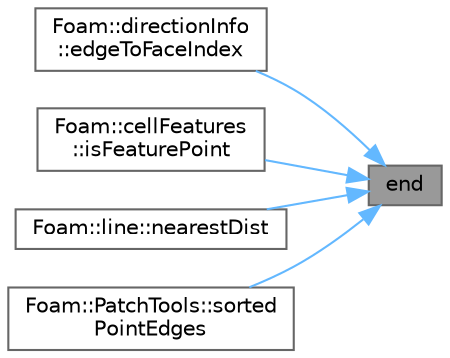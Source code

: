 digraph "end"
{
 // LATEX_PDF_SIZE
  bgcolor="transparent";
  edge [fontname=Helvetica,fontsize=10,labelfontname=Helvetica,labelfontsize=10];
  node [fontname=Helvetica,fontsize=10,shape=box,height=0.2,width=0.4];
  rankdir="RL";
  Node1 [id="Node000001",label="end",height=0.2,width=0.4,color="gray40", fillcolor="grey60", style="filled", fontcolor="black",tooltip=" "];
  Node1 -> Node2 [id="edge1_Node000001_Node000002",dir="back",color="steelblue1",style="solid",tooltip=" "];
  Node2 [id="Node000002",label="Foam::directionInfo\l::edgeToFaceIndex",height=0.2,width=0.4,color="grey40", fillcolor="white", style="filled",URL="$classFoam_1_1directionInfo.html#a979a0fce341d87c9c179d936a0e85e03",tooltip=" "];
  Node1 -> Node3 [id="edge2_Node000001_Node000003",dir="back",color="steelblue1",style="solid",tooltip=" "];
  Node3 [id="Node000003",label="Foam::cellFeatures\l::isFeaturePoint",height=0.2,width=0.4,color="grey40", fillcolor="white", style="filled",URL="$classFoam_1_1cellFeatures.html#a064ae94fdd1fdbb9360aae5489993fe3",tooltip=" "];
  Node1 -> Node4 [id="edge3_Node000001_Node000004",dir="back",color="steelblue1",style="solid",tooltip=" "];
  Node4 [id="Node000004",label="Foam::line::nearestDist",height=0.2,width=0.4,color="grey40", fillcolor="white", style="filled",URL="$classFoam_1_1line.html#a2cdee2b5db43cff51ac891e4ecab456f",tooltip=" "];
  Node1 -> Node5 [id="edge4_Node000001_Node000005",dir="back",color="steelblue1",style="solid",tooltip=" "];
  Node5 [id="Node000005",label="Foam::PatchTools::sorted\lPointEdges",height=0.2,width=0.4,color="grey40", fillcolor="white", style="filled",URL="$classFoam_1_1PatchTools.html#a6b4841ddd8577ab7dd0cf6fcbc78450a",tooltip=" "];
}
